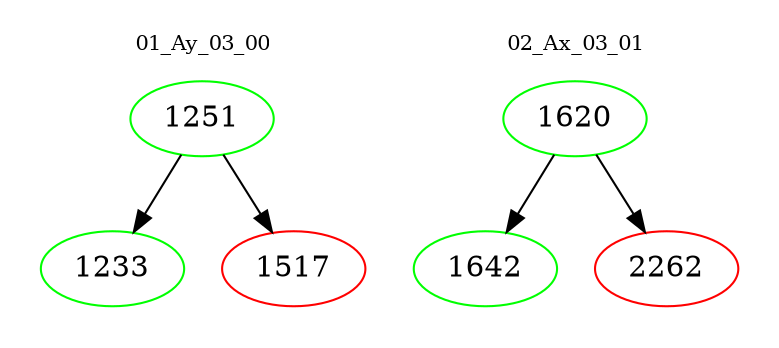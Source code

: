 digraph{
subgraph cluster_0 {
color = white
label = "01_Ay_03_00";
fontsize=10;
T0_1251 [label="1251", color="green"]
T0_1251 -> T0_1233 [color="black"]
T0_1233 [label="1233", color="green"]
T0_1251 -> T0_1517 [color="black"]
T0_1517 [label="1517", color="red"]
}
subgraph cluster_1 {
color = white
label = "02_Ax_03_01";
fontsize=10;
T1_1620 [label="1620", color="green"]
T1_1620 -> T1_1642 [color="black"]
T1_1642 [label="1642", color="green"]
T1_1620 -> T1_2262 [color="black"]
T1_2262 [label="2262", color="red"]
}
}
